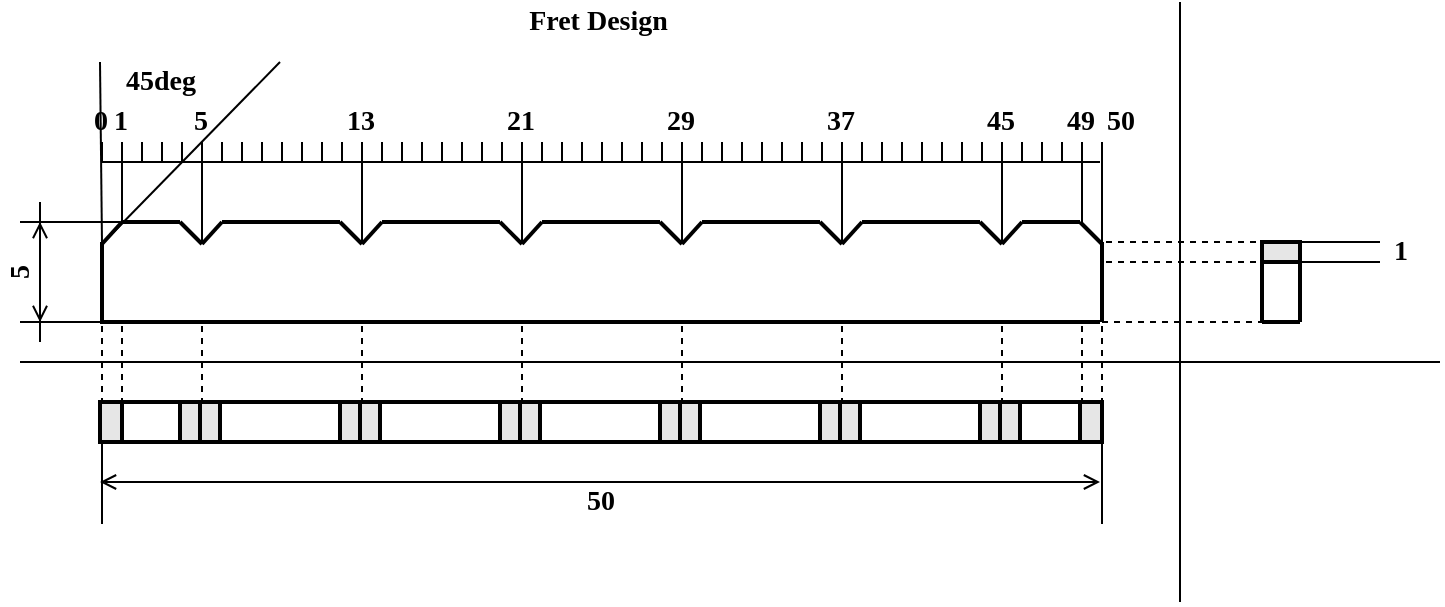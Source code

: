 <mxfile version="20.6.2" type="device"><diagram id="J0-QcimkcFAwbNqvB9mg" name="Page-1"><mxGraphModel dx="1265" dy="775" grid="0" gridSize="10" guides="1" tooltips="1" connect="1" arrows="1" fold="1" page="1" pageScale="1" pageWidth="827" pageHeight="1169" math="0" shadow="0"><root><mxCell id="0"/><mxCell id="1" parent="0"/><mxCell id="lZhmbEfr2zte8-uvcRFp-1" value="" style="endArrow=none;html=1;rounded=0;strokeWidth=2;" edge="1" parent="1"><mxGeometry width="50" height="50" relative="1" as="geometry"><mxPoint x="81" y="480" as="sourcePoint"/><mxPoint x="81" y="440" as="targetPoint"/></mxGeometry></mxCell><mxCell id="lZhmbEfr2zte8-uvcRFp-2" value="" style="endArrow=none;html=1;rounded=0;strokeWidth=2;" edge="1" parent="1"><mxGeometry width="50" height="50" relative="1" as="geometry"><mxPoint x="80" y="480" as="sourcePoint"/><mxPoint x="580" y="480" as="targetPoint"/></mxGeometry></mxCell><mxCell id="lZhmbEfr2zte8-uvcRFp-3" value="" style="endArrow=none;html=1;rounded=0;strokeWidth=1;" edge="1" parent="1"><mxGeometry width="50" height="50" relative="1" as="geometry"><mxPoint x="40" y="480" as="sourcePoint"/><mxPoint x="80" y="480" as="targetPoint"/></mxGeometry></mxCell><mxCell id="lZhmbEfr2zte8-uvcRFp-4" value="" style="endArrow=none;html=1;rounded=0;strokeWidth=1;" edge="1" parent="1"><mxGeometry width="50" height="50" relative="1" as="geometry"><mxPoint x="40" y="430" as="sourcePoint"/><mxPoint x="90" y="430" as="targetPoint"/></mxGeometry></mxCell><mxCell id="lZhmbEfr2zte8-uvcRFp-5" value="" style="endArrow=none;html=1;rounded=0;strokeWidth=2;" edge="1" parent="1"><mxGeometry width="50" height="50" relative="1" as="geometry"><mxPoint x="81" y="441" as="sourcePoint"/><mxPoint x="91" y="430" as="targetPoint"/></mxGeometry></mxCell><mxCell id="lZhmbEfr2zte8-uvcRFp-6" value="" style="endArrow=none;html=1;rounded=0;strokeWidth=1;" edge="1" parent="1"><mxGeometry width="50" height="50" relative="1" as="geometry"><mxPoint x="81" y="441" as="sourcePoint"/><mxPoint x="170" y="350" as="targetPoint"/></mxGeometry></mxCell><mxCell id="lZhmbEfr2zte8-uvcRFp-7" value="" style="endArrow=none;html=1;rounded=0;strokeWidth=1;" edge="1" parent="1"><mxGeometry width="50" height="50" relative="1" as="geometry"><mxPoint x="81.0" y="441" as="sourcePoint"/><mxPoint x="80" y="350" as="targetPoint"/></mxGeometry></mxCell><mxCell id="lZhmbEfr2zte8-uvcRFp-8" value="" style="endArrow=none;html=1;rounded=0;strokeWidth=1;" edge="1" parent="1"><mxGeometry width="50" height="50" relative="1" as="geometry"><mxPoint x="131" y="441" as="sourcePoint"/><mxPoint x="131" y="400" as="targetPoint"/></mxGeometry></mxCell><mxCell id="lZhmbEfr2zte8-uvcRFp-9" value="" style="endArrow=none;html=1;rounded=0;strokeWidth=1;" edge="1" parent="1"><mxGeometry width="50" height="50" relative="1" as="geometry"><mxPoint x="211" y="441" as="sourcePoint"/><mxPoint x="211" y="400" as="targetPoint"/></mxGeometry></mxCell><mxCell id="lZhmbEfr2zte8-uvcRFp-10" value="" style="endArrow=none;html=1;rounded=0;strokeWidth=1;" edge="1" parent="1"><mxGeometry width="50" height="50" relative="1" as="geometry"><mxPoint x="291" y="441" as="sourcePoint"/><mxPoint x="291" y="400" as="targetPoint"/></mxGeometry></mxCell><mxCell id="lZhmbEfr2zte8-uvcRFp-11" value="" style="endArrow=none;html=1;rounded=0;strokeWidth=1;" edge="1" parent="1"><mxGeometry width="50" height="50" relative="1" as="geometry"><mxPoint x="371" y="441" as="sourcePoint"/><mxPoint x="371" y="400" as="targetPoint"/></mxGeometry></mxCell><mxCell id="lZhmbEfr2zte8-uvcRFp-12" value="" style="endArrow=none;html=1;rounded=0;strokeWidth=1;" edge="1" parent="1"><mxGeometry width="50" height="50" relative="1" as="geometry"><mxPoint x="451" y="441" as="sourcePoint"/><mxPoint x="451" y="400" as="targetPoint"/></mxGeometry></mxCell><mxCell id="lZhmbEfr2zte8-uvcRFp-13" value="" style="endArrow=none;html=1;rounded=0;strokeWidth=1;" edge="1" parent="1"><mxGeometry width="50" height="50" relative="1" as="geometry"><mxPoint x="531" y="441" as="sourcePoint"/><mxPoint x="531" y="400" as="targetPoint"/></mxGeometry></mxCell><mxCell id="lZhmbEfr2zte8-uvcRFp-14" value="" style="endArrow=none;html=1;rounded=0;strokeWidth=1;" edge="1" parent="1"><mxGeometry width="50" height="50" relative="1" as="geometry"><mxPoint x="581" y="441" as="sourcePoint"/><mxPoint x="581" y="400" as="targetPoint"/></mxGeometry></mxCell><mxCell id="lZhmbEfr2zte8-uvcRFp-15" value="" style="endArrow=none;html=1;rounded=0;strokeWidth=1;" edge="1" parent="1"><mxGeometry width="50" height="50" relative="1" as="geometry"><mxPoint x="91" y="430" as="sourcePoint"/><mxPoint x="91" y="400" as="targetPoint"/></mxGeometry></mxCell><mxCell id="lZhmbEfr2zte8-uvcRFp-16" value="" style="endArrow=none;html=1;rounded=0;strokeWidth=1;" edge="1" parent="1"><mxGeometry width="50" height="50" relative="1" as="geometry"><mxPoint x="571" y="430" as="sourcePoint"/><mxPoint x="571" y="400" as="targetPoint"/></mxGeometry></mxCell><mxCell id="lZhmbEfr2zte8-uvcRFp-17" value="" style="endArrow=none;html=1;rounded=0;strokeWidth=2;" edge="1" parent="1"><mxGeometry width="50" height="50" relative="1" as="geometry"><mxPoint x="120" y="430" as="sourcePoint"/><mxPoint x="91" y="430" as="targetPoint"/></mxGeometry></mxCell><mxCell id="lZhmbEfr2zte8-uvcRFp-18" value="" style="endArrow=none;html=1;rounded=0;strokeWidth=2;" edge="1" parent="1"><mxGeometry width="50" height="50" relative="1" as="geometry"><mxPoint x="200" y="430" as="sourcePoint"/><mxPoint x="141" y="430" as="targetPoint"/></mxGeometry></mxCell><mxCell id="lZhmbEfr2zte8-uvcRFp-19" value="" style="endArrow=none;html=1;rounded=0;strokeWidth=2;" edge="1" parent="1"><mxGeometry width="50" height="50" relative="1" as="geometry"><mxPoint x="280" y="430" as="sourcePoint"/><mxPoint x="221" y="430" as="targetPoint"/></mxGeometry></mxCell><mxCell id="lZhmbEfr2zte8-uvcRFp-20" value="" style="endArrow=none;html=1;rounded=0;strokeWidth=2;" edge="1" parent="1"><mxGeometry width="50" height="50" relative="1" as="geometry"><mxPoint x="360" y="430" as="sourcePoint"/><mxPoint x="301" y="430" as="targetPoint"/></mxGeometry></mxCell><mxCell id="lZhmbEfr2zte8-uvcRFp-21" value="" style="endArrow=none;html=1;rounded=0;strokeWidth=2;" edge="1" parent="1"><mxGeometry width="50" height="50" relative="1" as="geometry"><mxPoint x="440" y="430" as="sourcePoint"/><mxPoint x="381" y="430" as="targetPoint"/></mxGeometry></mxCell><mxCell id="lZhmbEfr2zte8-uvcRFp-22" value="" style="endArrow=none;html=1;rounded=0;strokeWidth=2;" edge="1" parent="1"><mxGeometry width="50" height="50" relative="1" as="geometry"><mxPoint x="520" y="430" as="sourcePoint"/><mxPoint x="461" y="430" as="targetPoint"/></mxGeometry></mxCell><mxCell id="lZhmbEfr2zte8-uvcRFp-23" value="" style="endArrow=none;html=1;rounded=0;strokeWidth=2;" edge="1" parent="1"><mxGeometry width="50" height="50" relative="1" as="geometry"><mxPoint x="570" y="430" as="sourcePoint"/><mxPoint x="541" y="430" as="targetPoint"/></mxGeometry></mxCell><mxCell id="lZhmbEfr2zte8-uvcRFp-24" value="" style="endArrow=none;html=1;rounded=0;strokeWidth=2;" edge="1" parent="1"><mxGeometry width="50" height="50" relative="1" as="geometry"><mxPoint x="131" y="441" as="sourcePoint"/><mxPoint x="141" y="430" as="targetPoint"/></mxGeometry></mxCell><mxCell id="lZhmbEfr2zte8-uvcRFp-25" value="" style="endArrow=none;html=1;rounded=0;strokeWidth=2;" edge="1" parent="1"><mxGeometry width="50" height="50" relative="1" as="geometry"><mxPoint x="131" y="441" as="sourcePoint"/><mxPoint x="120" y="430" as="targetPoint"/></mxGeometry></mxCell><mxCell id="lZhmbEfr2zte8-uvcRFp-26" value="" style="endArrow=none;html=1;rounded=0;strokeWidth=2;" edge="1" parent="1"><mxGeometry width="50" height="50" relative="1" as="geometry"><mxPoint x="211" y="441" as="sourcePoint"/><mxPoint x="221" y="430" as="targetPoint"/></mxGeometry></mxCell><mxCell id="lZhmbEfr2zte8-uvcRFp-27" value="" style="endArrow=none;html=1;rounded=0;strokeWidth=2;" edge="1" parent="1"><mxGeometry width="50" height="50" relative="1" as="geometry"><mxPoint x="211" y="441" as="sourcePoint"/><mxPoint x="200" y="430" as="targetPoint"/></mxGeometry></mxCell><mxCell id="lZhmbEfr2zte8-uvcRFp-28" value="" style="endArrow=none;html=1;rounded=0;strokeWidth=2;" edge="1" parent="1"><mxGeometry width="50" height="50" relative="1" as="geometry"><mxPoint x="291" y="441" as="sourcePoint"/><mxPoint x="301" y="430" as="targetPoint"/></mxGeometry></mxCell><mxCell id="lZhmbEfr2zte8-uvcRFp-29" value="" style="endArrow=none;html=1;rounded=0;strokeWidth=2;" edge="1" parent="1"><mxGeometry width="50" height="50" relative="1" as="geometry"><mxPoint x="291" y="441" as="sourcePoint"/><mxPoint x="280" y="430" as="targetPoint"/></mxGeometry></mxCell><mxCell id="lZhmbEfr2zte8-uvcRFp-30" value="" style="endArrow=none;html=1;rounded=0;strokeWidth=2;" edge="1" parent="1"><mxGeometry width="50" height="50" relative="1" as="geometry"><mxPoint x="371" y="441" as="sourcePoint"/><mxPoint x="381" y="430" as="targetPoint"/></mxGeometry></mxCell><mxCell id="lZhmbEfr2zte8-uvcRFp-31" value="" style="endArrow=none;html=1;rounded=0;strokeWidth=2;" edge="1" parent="1"><mxGeometry width="50" height="50" relative="1" as="geometry"><mxPoint x="371" y="441" as="sourcePoint"/><mxPoint x="360" y="430" as="targetPoint"/></mxGeometry></mxCell><mxCell id="lZhmbEfr2zte8-uvcRFp-32" value="" style="endArrow=none;html=1;rounded=0;strokeWidth=2;" edge="1" parent="1"><mxGeometry width="50" height="50" relative="1" as="geometry"><mxPoint x="451" y="441" as="sourcePoint"/><mxPoint x="461" y="430" as="targetPoint"/></mxGeometry></mxCell><mxCell id="lZhmbEfr2zte8-uvcRFp-33" value="" style="endArrow=none;html=1;rounded=0;strokeWidth=2;" edge="1" parent="1"><mxGeometry width="50" height="50" relative="1" as="geometry"><mxPoint x="451" y="441" as="sourcePoint"/><mxPoint x="440" y="430" as="targetPoint"/></mxGeometry></mxCell><mxCell id="lZhmbEfr2zte8-uvcRFp-34" value="" style="endArrow=none;html=1;rounded=0;strokeWidth=2;" edge="1" parent="1"><mxGeometry width="50" height="50" relative="1" as="geometry"><mxPoint x="531" y="441" as="sourcePoint"/><mxPoint x="541" y="430" as="targetPoint"/></mxGeometry></mxCell><mxCell id="lZhmbEfr2zte8-uvcRFp-35" value="" style="endArrow=none;html=1;rounded=0;strokeWidth=2;" edge="1" parent="1"><mxGeometry width="50" height="50" relative="1" as="geometry"><mxPoint x="531" y="441" as="sourcePoint"/><mxPoint x="520" y="430" as="targetPoint"/></mxGeometry></mxCell><mxCell id="lZhmbEfr2zte8-uvcRFp-37" value="" style="endArrow=none;html=1;rounded=0;strokeWidth=2;" edge="1" parent="1"><mxGeometry width="50" height="50" relative="1" as="geometry"><mxPoint x="581" y="441" as="sourcePoint"/><mxPoint x="570" y="430" as="targetPoint"/></mxGeometry></mxCell><mxCell id="lZhmbEfr2zte8-uvcRFp-38" value="" style="endArrow=none;html=1;rounded=0;strokeWidth=2;" edge="1" parent="1"><mxGeometry width="50" height="50" relative="1" as="geometry"><mxPoint x="581" y="480" as="sourcePoint"/><mxPoint x="581" y="440" as="targetPoint"/></mxGeometry></mxCell><mxCell id="lZhmbEfr2zte8-uvcRFp-39" value="" style="endArrow=none;html=1;rounded=0;strokeWidth=1;" edge="1" parent="1"><mxGeometry width="50" height="50" relative="1" as="geometry"><mxPoint x="81" y="400" as="sourcePoint"/><mxPoint x="580" y="400" as="targetPoint"/></mxGeometry></mxCell><mxCell id="lZhmbEfr2zte8-uvcRFp-40" value="0" style="rounded=0;whiteSpace=wrap;html=1;fillColor=none;strokeWidth=2;fontStyle=1;fontFamily=Fira Code;fontSource=https%3A%2F%2Ffonts.googleapis.com%2Fcss%3Ffamily%3DFira%2BCode;fontSize=14;strokeColor=none;" vertex="1" parent="1"><mxGeometry x="71" y="370" width="19" height="20" as="geometry"/></mxCell><mxCell id="lZhmbEfr2zte8-uvcRFp-41" value="" style="endArrow=none;html=1;rounded=0;strokeWidth=1;" edge="1" parent="1"><mxGeometry width="50" height="50" relative="1" as="geometry"><mxPoint x="81" y="400" as="sourcePoint"/><mxPoint x="81" y="390" as="targetPoint"/></mxGeometry></mxCell><mxCell id="lZhmbEfr2zte8-uvcRFp-42" value="" style="endArrow=none;html=1;rounded=0;strokeWidth=1;" edge="1" parent="1"><mxGeometry width="50" height="50" relative="1" as="geometry"><mxPoint x="91" y="400" as="sourcePoint"/><mxPoint x="91" y="390" as="targetPoint"/></mxGeometry></mxCell><mxCell id="lZhmbEfr2zte8-uvcRFp-43" value="" style="endArrow=none;html=1;rounded=0;strokeWidth=1;" edge="1" parent="1"><mxGeometry width="50" height="50" relative="1" as="geometry"><mxPoint x="101" y="400" as="sourcePoint"/><mxPoint x="101" y="390" as="targetPoint"/></mxGeometry></mxCell><mxCell id="lZhmbEfr2zte8-uvcRFp-44" value="" style="endArrow=none;html=1;rounded=0;strokeWidth=1;" edge="1" parent="1"><mxGeometry width="50" height="50" relative="1" as="geometry"><mxPoint x="111" y="400" as="sourcePoint"/><mxPoint x="111" y="390" as="targetPoint"/></mxGeometry></mxCell><mxCell id="lZhmbEfr2zte8-uvcRFp-45" value="" style="endArrow=none;html=1;rounded=0;strokeWidth=1;" edge="1" parent="1"><mxGeometry width="50" height="50" relative="1" as="geometry"><mxPoint x="121" y="400" as="sourcePoint"/><mxPoint x="121" y="390" as="targetPoint"/></mxGeometry></mxCell><mxCell id="lZhmbEfr2zte8-uvcRFp-46" value="" style="endArrow=none;html=1;rounded=0;strokeWidth=1;" edge="1" parent="1"><mxGeometry width="50" height="50" relative="1" as="geometry"><mxPoint x="131" y="400" as="sourcePoint"/><mxPoint x="131" y="390" as="targetPoint"/></mxGeometry></mxCell><mxCell id="lZhmbEfr2zte8-uvcRFp-47" value="" style="endArrow=none;html=1;rounded=0;strokeWidth=1;" edge="1" parent="1"><mxGeometry width="50" height="50" relative="1" as="geometry"><mxPoint x="141" y="400" as="sourcePoint"/><mxPoint x="141" y="390" as="targetPoint"/></mxGeometry></mxCell><mxCell id="lZhmbEfr2zte8-uvcRFp-48" value="" style="endArrow=none;html=1;rounded=0;strokeWidth=1;" edge="1" parent="1"><mxGeometry width="50" height="50" relative="1" as="geometry"><mxPoint x="151" y="400" as="sourcePoint"/><mxPoint x="151" y="390" as="targetPoint"/></mxGeometry></mxCell><mxCell id="lZhmbEfr2zte8-uvcRFp-49" value="" style="endArrow=none;html=1;rounded=0;strokeWidth=1;" edge="1" parent="1"><mxGeometry width="50" height="50" relative="1" as="geometry"><mxPoint x="161" y="400" as="sourcePoint"/><mxPoint x="161" y="390" as="targetPoint"/></mxGeometry></mxCell><mxCell id="lZhmbEfr2zte8-uvcRFp-50" value="" style="endArrow=none;html=1;rounded=0;strokeWidth=1;" edge="1" parent="1"><mxGeometry width="50" height="50" relative="1" as="geometry"><mxPoint x="171" y="400" as="sourcePoint"/><mxPoint x="171" y="390" as="targetPoint"/></mxGeometry></mxCell><mxCell id="lZhmbEfr2zte8-uvcRFp-51" value="" style="endArrow=none;html=1;rounded=0;strokeWidth=1;" edge="1" parent="1"><mxGeometry width="50" height="50" relative="1" as="geometry"><mxPoint x="181" y="400" as="sourcePoint"/><mxPoint x="181" y="390" as="targetPoint"/></mxGeometry></mxCell><mxCell id="lZhmbEfr2zte8-uvcRFp-52" value="" style="endArrow=none;html=1;rounded=0;strokeWidth=1;" edge="1" parent="1"><mxGeometry width="50" height="50" relative="1" as="geometry"><mxPoint x="191" y="400" as="sourcePoint"/><mxPoint x="191" y="390" as="targetPoint"/></mxGeometry></mxCell><mxCell id="lZhmbEfr2zte8-uvcRFp-53" value="" style="endArrow=none;html=1;rounded=0;strokeWidth=1;" edge="1" parent="1"><mxGeometry width="50" height="50" relative="1" as="geometry"><mxPoint x="201" y="400" as="sourcePoint"/><mxPoint x="201" y="390" as="targetPoint"/></mxGeometry></mxCell><mxCell id="lZhmbEfr2zte8-uvcRFp-54" value="" style="endArrow=none;html=1;rounded=0;strokeWidth=1;" edge="1" parent="1"><mxGeometry width="50" height="50" relative="1" as="geometry"><mxPoint x="211" y="400" as="sourcePoint"/><mxPoint x="211" y="390" as="targetPoint"/></mxGeometry></mxCell><mxCell id="lZhmbEfr2zte8-uvcRFp-55" value="" style="endArrow=none;html=1;rounded=0;strokeWidth=1;" edge="1" parent="1"><mxGeometry width="50" height="50" relative="1" as="geometry"><mxPoint x="221" y="400" as="sourcePoint"/><mxPoint x="221" y="390" as="targetPoint"/></mxGeometry></mxCell><mxCell id="lZhmbEfr2zte8-uvcRFp-56" value="" style="endArrow=none;html=1;rounded=0;strokeWidth=1;" edge="1" parent="1"><mxGeometry width="50" height="50" relative="1" as="geometry"><mxPoint x="231" y="400" as="sourcePoint"/><mxPoint x="231" y="390" as="targetPoint"/></mxGeometry></mxCell><mxCell id="lZhmbEfr2zte8-uvcRFp-57" value="" style="endArrow=none;html=1;rounded=0;strokeWidth=1;" edge="1" parent="1"><mxGeometry width="50" height="50" relative="1" as="geometry"><mxPoint x="241" y="400" as="sourcePoint"/><mxPoint x="241" y="390" as="targetPoint"/></mxGeometry></mxCell><mxCell id="lZhmbEfr2zte8-uvcRFp-58" value="" style="endArrow=none;html=1;rounded=0;strokeWidth=1;" edge="1" parent="1"><mxGeometry width="50" height="50" relative="1" as="geometry"><mxPoint x="251" y="400" as="sourcePoint"/><mxPoint x="251" y="390" as="targetPoint"/></mxGeometry></mxCell><mxCell id="lZhmbEfr2zte8-uvcRFp-59" value="" style="endArrow=none;html=1;rounded=0;strokeWidth=1;" edge="1" parent="1"><mxGeometry width="50" height="50" relative="1" as="geometry"><mxPoint x="261" y="400" as="sourcePoint"/><mxPoint x="261" y="390" as="targetPoint"/></mxGeometry></mxCell><mxCell id="lZhmbEfr2zte8-uvcRFp-60" value="" style="endArrow=none;html=1;rounded=0;strokeWidth=1;" edge="1" parent="1"><mxGeometry width="50" height="50" relative="1" as="geometry"><mxPoint x="271" y="400" as="sourcePoint"/><mxPoint x="271" y="390" as="targetPoint"/></mxGeometry></mxCell><mxCell id="lZhmbEfr2zte8-uvcRFp-61" value="" style="endArrow=none;html=1;rounded=0;strokeWidth=1;" edge="1" parent="1"><mxGeometry width="50" height="50" relative="1" as="geometry"><mxPoint x="281" y="400" as="sourcePoint"/><mxPoint x="281" y="390" as="targetPoint"/></mxGeometry></mxCell><mxCell id="lZhmbEfr2zte8-uvcRFp-62" value="" style="endArrow=none;html=1;rounded=0;strokeWidth=1;" edge="1" parent="1"><mxGeometry width="50" height="50" relative="1" as="geometry"><mxPoint x="291" y="400" as="sourcePoint"/><mxPoint x="291" y="390" as="targetPoint"/></mxGeometry></mxCell><mxCell id="lZhmbEfr2zte8-uvcRFp-63" value="" style="endArrow=none;html=1;rounded=0;strokeWidth=1;" edge="1" parent="1"><mxGeometry width="50" height="50" relative="1" as="geometry"><mxPoint x="301" y="400" as="sourcePoint"/><mxPoint x="301" y="390" as="targetPoint"/></mxGeometry></mxCell><mxCell id="lZhmbEfr2zte8-uvcRFp-64" value="" style="endArrow=none;html=1;rounded=0;strokeWidth=1;" edge="1" parent="1"><mxGeometry width="50" height="50" relative="1" as="geometry"><mxPoint x="311" y="400" as="sourcePoint"/><mxPoint x="311" y="390" as="targetPoint"/></mxGeometry></mxCell><mxCell id="lZhmbEfr2zte8-uvcRFp-65" value="" style="endArrow=none;html=1;rounded=0;strokeWidth=1;" edge="1" parent="1"><mxGeometry width="50" height="50" relative="1" as="geometry"><mxPoint x="321" y="400" as="sourcePoint"/><mxPoint x="321" y="390" as="targetPoint"/></mxGeometry></mxCell><mxCell id="lZhmbEfr2zte8-uvcRFp-66" value="" style="endArrow=none;html=1;rounded=0;strokeWidth=1;" edge="1" parent="1"><mxGeometry width="50" height="50" relative="1" as="geometry"><mxPoint x="331" y="400" as="sourcePoint"/><mxPoint x="331" y="390" as="targetPoint"/></mxGeometry></mxCell><mxCell id="lZhmbEfr2zte8-uvcRFp-67" value="" style="endArrow=none;html=1;rounded=0;strokeWidth=1;" edge="1" parent="1"><mxGeometry width="50" height="50" relative="1" as="geometry"><mxPoint x="341" y="400" as="sourcePoint"/><mxPoint x="341" y="390" as="targetPoint"/></mxGeometry></mxCell><mxCell id="lZhmbEfr2zte8-uvcRFp-68" value="" style="endArrow=none;html=1;rounded=0;strokeWidth=1;" edge="1" parent="1"><mxGeometry width="50" height="50" relative="1" as="geometry"><mxPoint x="351" y="400" as="sourcePoint"/><mxPoint x="351" y="390" as="targetPoint"/></mxGeometry></mxCell><mxCell id="lZhmbEfr2zte8-uvcRFp-69" value="" style="endArrow=none;html=1;rounded=0;strokeWidth=1;" edge="1" parent="1"><mxGeometry width="50" height="50" relative="1" as="geometry"><mxPoint x="361" y="400" as="sourcePoint"/><mxPoint x="361" y="390" as="targetPoint"/></mxGeometry></mxCell><mxCell id="lZhmbEfr2zte8-uvcRFp-70" value="" style="endArrow=none;html=1;rounded=0;strokeWidth=1;" edge="1" parent="1"><mxGeometry width="50" height="50" relative="1" as="geometry"><mxPoint x="371" y="400" as="sourcePoint"/><mxPoint x="371" y="390" as="targetPoint"/></mxGeometry></mxCell><mxCell id="lZhmbEfr2zte8-uvcRFp-71" value="" style="endArrow=none;html=1;rounded=0;strokeWidth=1;" edge="1" parent="1"><mxGeometry width="50" height="50" relative="1" as="geometry"><mxPoint x="381" y="400" as="sourcePoint"/><mxPoint x="381" y="390" as="targetPoint"/></mxGeometry></mxCell><mxCell id="lZhmbEfr2zte8-uvcRFp-72" value="" style="endArrow=none;html=1;rounded=0;strokeWidth=1;" edge="1" parent="1"><mxGeometry width="50" height="50" relative="1" as="geometry"><mxPoint x="391" y="400" as="sourcePoint"/><mxPoint x="391" y="390" as="targetPoint"/></mxGeometry></mxCell><mxCell id="lZhmbEfr2zte8-uvcRFp-73" value="" style="endArrow=none;html=1;rounded=0;strokeWidth=1;" edge="1" parent="1"><mxGeometry width="50" height="50" relative="1" as="geometry"><mxPoint x="401" y="400" as="sourcePoint"/><mxPoint x="401" y="390" as="targetPoint"/></mxGeometry></mxCell><mxCell id="lZhmbEfr2zte8-uvcRFp-74" value="" style="endArrow=none;html=1;rounded=0;strokeWidth=1;" edge="1" parent="1"><mxGeometry width="50" height="50" relative="1" as="geometry"><mxPoint x="411" y="400" as="sourcePoint"/><mxPoint x="411" y="390" as="targetPoint"/></mxGeometry></mxCell><mxCell id="lZhmbEfr2zte8-uvcRFp-75" value="" style="endArrow=none;html=1;rounded=0;strokeWidth=1;" edge="1" parent="1"><mxGeometry width="50" height="50" relative="1" as="geometry"><mxPoint x="421" y="400" as="sourcePoint"/><mxPoint x="421" y="390" as="targetPoint"/></mxGeometry></mxCell><mxCell id="lZhmbEfr2zte8-uvcRFp-76" value="" style="endArrow=none;html=1;rounded=0;strokeWidth=1;" edge="1" parent="1"><mxGeometry width="50" height="50" relative="1" as="geometry"><mxPoint x="431" y="400" as="sourcePoint"/><mxPoint x="431" y="390" as="targetPoint"/></mxGeometry></mxCell><mxCell id="lZhmbEfr2zte8-uvcRFp-77" value="" style="endArrow=none;html=1;rounded=0;strokeWidth=1;" edge="1" parent="1"><mxGeometry width="50" height="50" relative="1" as="geometry"><mxPoint x="441" y="400" as="sourcePoint"/><mxPoint x="441" y="390" as="targetPoint"/></mxGeometry></mxCell><mxCell id="lZhmbEfr2zte8-uvcRFp-78" value="" style="endArrow=none;html=1;rounded=0;strokeWidth=1;" edge="1" parent="1"><mxGeometry width="50" height="50" relative="1" as="geometry"><mxPoint x="451" y="400" as="sourcePoint"/><mxPoint x="451" y="390" as="targetPoint"/></mxGeometry></mxCell><mxCell id="lZhmbEfr2zte8-uvcRFp-79" value="" style="endArrow=none;html=1;rounded=0;strokeWidth=1;" edge="1" parent="1"><mxGeometry width="50" height="50" relative="1" as="geometry"><mxPoint x="461" y="400" as="sourcePoint"/><mxPoint x="461" y="390" as="targetPoint"/></mxGeometry></mxCell><mxCell id="lZhmbEfr2zte8-uvcRFp-80" value="" style="endArrow=none;html=1;rounded=0;strokeWidth=1;" edge="1" parent="1"><mxGeometry width="50" height="50" relative="1" as="geometry"><mxPoint x="471" y="400" as="sourcePoint"/><mxPoint x="471" y="390" as="targetPoint"/></mxGeometry></mxCell><mxCell id="lZhmbEfr2zte8-uvcRFp-81" value="" style="endArrow=none;html=1;rounded=0;strokeWidth=1;" edge="1" parent="1"><mxGeometry width="50" height="50" relative="1" as="geometry"><mxPoint x="481" y="400" as="sourcePoint"/><mxPoint x="481" y="390" as="targetPoint"/></mxGeometry></mxCell><mxCell id="lZhmbEfr2zte8-uvcRFp-82" value="" style="endArrow=none;html=1;rounded=0;strokeWidth=1;" edge="1" parent="1"><mxGeometry width="50" height="50" relative="1" as="geometry"><mxPoint x="491" y="400" as="sourcePoint"/><mxPoint x="491" y="390" as="targetPoint"/></mxGeometry></mxCell><mxCell id="lZhmbEfr2zte8-uvcRFp-83" value="" style="endArrow=none;html=1;rounded=0;strokeWidth=1;" edge="1" parent="1"><mxGeometry width="50" height="50" relative="1" as="geometry"><mxPoint x="501" y="400" as="sourcePoint"/><mxPoint x="501" y="390" as="targetPoint"/></mxGeometry></mxCell><mxCell id="lZhmbEfr2zte8-uvcRFp-84" value="" style="endArrow=none;html=1;rounded=0;strokeWidth=1;" edge="1" parent="1"><mxGeometry width="50" height="50" relative="1" as="geometry"><mxPoint x="511" y="400" as="sourcePoint"/><mxPoint x="511" y="390" as="targetPoint"/></mxGeometry></mxCell><mxCell id="lZhmbEfr2zte8-uvcRFp-85" value="" style="endArrow=none;html=1;rounded=0;strokeWidth=1;" edge="1" parent="1"><mxGeometry width="50" height="50" relative="1" as="geometry"><mxPoint x="521" y="400" as="sourcePoint"/><mxPoint x="521" y="390" as="targetPoint"/></mxGeometry></mxCell><mxCell id="lZhmbEfr2zte8-uvcRFp-86" value="" style="endArrow=none;html=1;rounded=0;strokeWidth=1;" edge="1" parent="1"><mxGeometry width="50" height="50" relative="1" as="geometry"><mxPoint x="531" y="400" as="sourcePoint"/><mxPoint x="531" y="390" as="targetPoint"/></mxGeometry></mxCell><mxCell id="lZhmbEfr2zte8-uvcRFp-87" value="" style="endArrow=none;html=1;rounded=0;strokeWidth=1;" edge="1" parent="1"><mxGeometry width="50" height="50" relative="1" as="geometry"><mxPoint x="541" y="400" as="sourcePoint"/><mxPoint x="541" y="390" as="targetPoint"/></mxGeometry></mxCell><mxCell id="lZhmbEfr2zte8-uvcRFp-88" value="" style="endArrow=none;html=1;rounded=0;strokeWidth=1;" edge="1" parent="1"><mxGeometry width="50" height="50" relative="1" as="geometry"><mxPoint x="551" y="400" as="sourcePoint"/><mxPoint x="551" y="390" as="targetPoint"/></mxGeometry></mxCell><mxCell id="lZhmbEfr2zte8-uvcRFp-89" value="" style="endArrow=none;html=1;rounded=0;strokeWidth=1;" edge="1" parent="1"><mxGeometry width="50" height="50" relative="1" as="geometry"><mxPoint x="561" y="400" as="sourcePoint"/><mxPoint x="561" y="390" as="targetPoint"/></mxGeometry></mxCell><mxCell id="lZhmbEfr2zte8-uvcRFp-90" value="" style="endArrow=none;html=1;rounded=0;strokeWidth=1;" edge="1" parent="1"><mxGeometry width="50" height="50" relative="1" as="geometry"><mxPoint x="571" y="400" as="sourcePoint"/><mxPoint x="571" y="390" as="targetPoint"/></mxGeometry></mxCell><mxCell id="lZhmbEfr2zte8-uvcRFp-91" value="" style="endArrow=none;html=1;rounded=0;strokeWidth=1;" edge="1" parent="1"><mxGeometry width="50" height="50" relative="1" as="geometry"><mxPoint x="581" y="400" as="sourcePoint"/><mxPoint x="581" y="390" as="targetPoint"/></mxGeometry></mxCell><mxCell id="lZhmbEfr2zte8-uvcRFp-92" value="1" style="rounded=0;whiteSpace=wrap;html=1;fillColor=none;strokeWidth=2;fontStyle=1;fontFamily=Fira Code;fontSource=https%3A%2F%2Ffonts.googleapis.com%2Fcss%3Ffamily%3DFira%2BCode;fontSize=14;strokeColor=none;" vertex="1" parent="1"><mxGeometry x="81" y="370" width="19" height="20" as="geometry"/></mxCell><mxCell id="lZhmbEfr2zte8-uvcRFp-93" value="5" style="rounded=0;whiteSpace=wrap;html=1;fillColor=none;strokeWidth=2;fontStyle=1;fontFamily=Fira Code;fontSource=https%3A%2F%2Ffonts.googleapis.com%2Fcss%3Ffamily%3DFira%2BCode;fontSize=14;strokeColor=none;" vertex="1" parent="1"><mxGeometry x="121" y="370" width="19" height="20" as="geometry"/></mxCell><mxCell id="lZhmbEfr2zte8-uvcRFp-94" value="13" style="rounded=0;whiteSpace=wrap;html=1;fillColor=none;strokeWidth=2;fontStyle=1;fontFamily=Fira Code;fontSource=https%3A%2F%2Ffonts.googleapis.com%2Fcss%3Ffamily%3DFira%2BCode;fontSize=14;strokeColor=none;" vertex="1" parent="1"><mxGeometry x="201" y="370" width="19" height="20" as="geometry"/></mxCell><mxCell id="lZhmbEfr2zte8-uvcRFp-95" value="21" style="rounded=0;whiteSpace=wrap;html=1;fillColor=none;strokeWidth=2;fontStyle=1;fontFamily=Fira Code;fontSource=https%3A%2F%2Ffonts.googleapis.com%2Fcss%3Ffamily%3DFira%2BCode;fontSize=14;strokeColor=none;" vertex="1" parent="1"><mxGeometry x="281" y="370" width="19" height="20" as="geometry"/></mxCell><mxCell id="lZhmbEfr2zte8-uvcRFp-96" value="29" style="rounded=0;whiteSpace=wrap;html=1;fillColor=none;strokeWidth=2;fontStyle=1;fontFamily=Fira Code;fontSource=https%3A%2F%2Ffonts.googleapis.com%2Fcss%3Ffamily%3DFira%2BCode;fontSize=14;strokeColor=none;" vertex="1" parent="1"><mxGeometry x="361" y="370" width="19" height="20" as="geometry"/></mxCell><mxCell id="lZhmbEfr2zte8-uvcRFp-97" value="37" style="rounded=0;whiteSpace=wrap;html=1;fillColor=none;strokeWidth=2;fontStyle=1;fontFamily=Fira Code;fontSource=https%3A%2F%2Ffonts.googleapis.com%2Fcss%3Ffamily%3DFira%2BCode;fontSize=14;strokeColor=none;" vertex="1" parent="1"><mxGeometry x="441" y="370" width="19" height="20" as="geometry"/></mxCell><mxCell id="lZhmbEfr2zte8-uvcRFp-98" value="45" style="rounded=0;whiteSpace=wrap;html=1;fillColor=none;strokeWidth=2;fontStyle=1;fontFamily=Fira Code;fontSource=https%3A%2F%2Ffonts.googleapis.com%2Fcss%3Ffamily%3DFira%2BCode;fontSize=14;strokeColor=none;" vertex="1" parent="1"><mxGeometry x="521" y="370" width="19" height="20" as="geometry"/></mxCell><mxCell id="lZhmbEfr2zte8-uvcRFp-99" value="49" style="rounded=0;whiteSpace=wrap;html=1;fillColor=none;strokeWidth=2;fontStyle=1;fontFamily=Fira Code;fontSource=https%3A%2F%2Ffonts.googleapis.com%2Fcss%3Ffamily%3DFira%2BCode;fontSize=14;strokeColor=none;" vertex="1" parent="1"><mxGeometry x="561" y="370" width="19" height="20" as="geometry"/></mxCell><mxCell id="lZhmbEfr2zte8-uvcRFp-100" value="50" style="rounded=0;whiteSpace=wrap;html=1;fillColor=none;strokeWidth=2;fontStyle=1;fontFamily=Fira Code;fontSource=https%3A%2F%2Ffonts.googleapis.com%2Fcss%3Ffamily%3DFira%2BCode;fontSize=14;strokeColor=none;" vertex="1" parent="1"><mxGeometry x="581" y="370" width="19" height="20" as="geometry"/></mxCell><mxCell id="lZhmbEfr2zte8-uvcRFp-101" value="45deg" style="rounded=0;whiteSpace=wrap;html=1;fillColor=none;strokeWidth=2;fontStyle=1;fontFamily=Fira Code;fontSource=https%3A%2F%2Ffonts.googleapis.com%2Fcss%3Ffamily%3DFira%2BCode;fontSize=14;strokeColor=none;" vertex="1" parent="1"><mxGeometry x="101" y="350" width="19" height="20" as="geometry"/></mxCell><mxCell id="lZhmbEfr2zte8-uvcRFp-102" value="" style="endArrow=none;html=1;rounded=0;strokeWidth=1;" edge="1" parent="1"><mxGeometry width="50" height="50" relative="1" as="geometry"><mxPoint x="50" y="490" as="sourcePoint"/><mxPoint x="50" y="420" as="targetPoint"/></mxGeometry></mxCell><mxCell id="lZhmbEfr2zte8-uvcRFp-103" value="" style="endArrow=open;html=1;rounded=0;strokeWidth=1;startArrow=open;startFill=0;endFill=0;" edge="1" parent="1"><mxGeometry width="50" height="50" relative="1" as="geometry"><mxPoint x="50" y="480" as="sourcePoint"/><mxPoint x="50" y="430" as="targetPoint"/></mxGeometry></mxCell><mxCell id="lZhmbEfr2zte8-uvcRFp-104" value="" style="endArrow=none;html=1;rounded=0;strokeWidth=1;" edge="1" parent="1"><mxGeometry width="50" height="50" relative="1" as="geometry"><mxPoint x="40" y="500" as="sourcePoint"/><mxPoint x="750" y="500" as="targetPoint"/></mxGeometry></mxCell><mxCell id="lZhmbEfr2zte8-uvcRFp-105" value="" style="endArrow=none;html=1;rounded=0;strokeWidth=1;" edge="1" parent="1"><mxGeometry width="50" height="50" relative="1" as="geometry"><mxPoint x="620" y="320" as="sourcePoint"/><mxPoint x="620" y="620" as="targetPoint"/></mxGeometry></mxCell><mxCell id="lZhmbEfr2zte8-uvcRFp-106" value="" style="endArrow=none;html=1;rounded=0;strokeWidth=2;" edge="1" parent="1"><mxGeometry width="50" height="50" relative="1" as="geometry"><mxPoint x="80" y="520" as="sourcePoint"/><mxPoint x="580" y="520" as="targetPoint"/></mxGeometry></mxCell><mxCell id="lZhmbEfr2zte8-uvcRFp-107" value="" style="endArrow=none;html=1;rounded=0;strokeWidth=2;" edge="1" parent="1"><mxGeometry width="50" height="50" relative="1" as="geometry"><mxPoint x="80" y="540" as="sourcePoint"/><mxPoint x="580" y="540" as="targetPoint"/></mxGeometry></mxCell><mxCell id="lZhmbEfr2zte8-uvcRFp-108" value="" style="endArrow=none;html=1;rounded=0;strokeWidth=2;" edge="1" parent="1"><mxGeometry width="50" height="50" relative="1" as="geometry"><mxPoint x="661" y="480" as="sourcePoint"/><mxPoint x="661" y="440" as="targetPoint"/></mxGeometry></mxCell><mxCell id="lZhmbEfr2zte8-uvcRFp-109" value="" style="endArrow=none;html=1;rounded=0;strokeWidth=2;" edge="1" parent="1"><mxGeometry width="50" height="50" relative="1" as="geometry"><mxPoint x="680" y="480" as="sourcePoint"/><mxPoint x="680" y="440" as="targetPoint"/></mxGeometry></mxCell><mxCell id="lZhmbEfr2zte8-uvcRFp-110" value="5" style="rounded=0;whiteSpace=wrap;html=1;fillColor=none;strokeWidth=2;fontStyle=1;fontFamily=Fira Code;fontSource=https%3A%2F%2Ffonts.googleapis.com%2Fcss%3Ffamily%3DFira%2BCode;fontSize=14;strokeColor=none;rotation=-90;" vertex="1" parent="1"><mxGeometry x="31" y="445" width="19" height="20" as="geometry"/></mxCell><mxCell id="lZhmbEfr2zte8-uvcRFp-111" value="" style="endArrow=none;html=1;rounded=0;strokeWidth=2;" edge="1" parent="1"><mxGeometry width="50" height="50" relative="1" as="geometry"><mxPoint x="81" y="540" as="sourcePoint"/><mxPoint x="81" y="520" as="targetPoint"/></mxGeometry></mxCell><mxCell id="lZhmbEfr2zte8-uvcRFp-112" value="" style="endArrow=none;html=1;rounded=0;strokeWidth=2;" edge="1" parent="1"><mxGeometry width="50" height="50" relative="1" as="geometry"><mxPoint x="581" y="540" as="sourcePoint"/><mxPoint x="581" y="520" as="targetPoint"/></mxGeometry></mxCell><mxCell id="lZhmbEfr2zte8-uvcRFp-117" value="" style="rounded=0;whiteSpace=wrap;html=1;fontSize=14;strokeWidth=2;fillColor=#E6E6E6;" vertex="1" parent="1"><mxGeometry x="520" y="520" width="20" height="20" as="geometry"/></mxCell><mxCell id="lZhmbEfr2zte8-uvcRFp-113" value="" style="endArrow=none;html=1;rounded=0;strokeWidth=2;" edge="1" parent="1"><mxGeometry width="50" height="50" relative="1" as="geometry"><mxPoint x="530" y="540" as="sourcePoint"/><mxPoint x="530" y="520" as="targetPoint"/></mxGeometry></mxCell><mxCell id="lZhmbEfr2zte8-uvcRFp-118" value="" style="rounded=0;whiteSpace=wrap;html=1;fontSize=14;strokeWidth=2;fillColor=#E6E6E6;" vertex="1" parent="1"><mxGeometry x="440" y="520" width="20" height="20" as="geometry"/></mxCell><mxCell id="lZhmbEfr2zte8-uvcRFp-119" value="" style="endArrow=none;html=1;rounded=0;strokeWidth=2;" edge="1" parent="1"><mxGeometry width="50" height="50" relative="1" as="geometry"><mxPoint x="450" y="540" as="sourcePoint"/><mxPoint x="450" y="520" as="targetPoint"/></mxGeometry></mxCell><mxCell id="lZhmbEfr2zte8-uvcRFp-120" value="" style="rounded=0;whiteSpace=wrap;html=1;fontSize=14;strokeWidth=2;fillColor=#E6E6E6;" vertex="1" parent="1"><mxGeometry x="360" y="520" width="20" height="20" as="geometry"/></mxCell><mxCell id="lZhmbEfr2zte8-uvcRFp-121" value="" style="endArrow=none;html=1;rounded=0;strokeWidth=2;" edge="1" parent="1"><mxGeometry width="50" height="50" relative="1" as="geometry"><mxPoint x="370" y="540" as="sourcePoint"/><mxPoint x="370" y="520" as="targetPoint"/></mxGeometry></mxCell><mxCell id="lZhmbEfr2zte8-uvcRFp-122" value="" style="rounded=0;whiteSpace=wrap;html=1;fontSize=14;strokeWidth=2;fillColor=#E6E6E6;" vertex="1" parent="1"><mxGeometry x="280" y="520" width="20" height="20" as="geometry"/></mxCell><mxCell id="lZhmbEfr2zte8-uvcRFp-123" value="" style="endArrow=none;html=1;rounded=0;strokeWidth=2;" edge="1" parent="1"><mxGeometry width="50" height="50" relative="1" as="geometry"><mxPoint x="290" y="540" as="sourcePoint"/><mxPoint x="290" y="520" as="targetPoint"/></mxGeometry></mxCell><mxCell id="lZhmbEfr2zte8-uvcRFp-124" value="" style="rounded=0;whiteSpace=wrap;html=1;fontSize=14;strokeWidth=2;fillColor=#E6E6E6;" vertex="1" parent="1"><mxGeometry x="200" y="520" width="20" height="20" as="geometry"/></mxCell><mxCell id="lZhmbEfr2zte8-uvcRFp-125" value="" style="endArrow=none;html=1;rounded=0;strokeWidth=2;" edge="1" parent="1"><mxGeometry width="50" height="50" relative="1" as="geometry"><mxPoint x="210" y="540" as="sourcePoint"/><mxPoint x="210" y="520" as="targetPoint"/></mxGeometry></mxCell><mxCell id="lZhmbEfr2zte8-uvcRFp-126" value="" style="rounded=0;whiteSpace=wrap;html=1;fontSize=14;strokeWidth=2;fillColor=#E6E6E6;" vertex="1" parent="1"><mxGeometry x="120" y="520" width="20" height="20" as="geometry"/></mxCell><mxCell id="lZhmbEfr2zte8-uvcRFp-127" value="" style="endArrow=none;html=1;rounded=0;strokeWidth=2;" edge="1" parent="1"><mxGeometry width="50" height="50" relative="1" as="geometry"><mxPoint x="130" y="540" as="sourcePoint"/><mxPoint x="130" y="520" as="targetPoint"/></mxGeometry></mxCell><mxCell id="lZhmbEfr2zte8-uvcRFp-128" value="" style="rounded=0;whiteSpace=wrap;html=1;fontSize=14;strokeWidth=2;fillColor=#E6E6E6;" vertex="1" parent="1"><mxGeometry x="570" y="520" width="11" height="20" as="geometry"/></mxCell><mxCell id="lZhmbEfr2zte8-uvcRFp-129" value="" style="rounded=0;whiteSpace=wrap;html=1;fontSize=14;strokeWidth=2;fillColor=#E6E6E6;" vertex="1" parent="1"><mxGeometry x="80" y="520" width="11" height="20" as="geometry"/></mxCell><mxCell id="lZhmbEfr2zte8-uvcRFp-131" value="" style="endArrow=none;html=1;rounded=0;strokeWidth=1;dashed=1;" edge="1" parent="1"><mxGeometry width="50" height="50" relative="1" as="geometry"><mxPoint x="581" y="521" as="sourcePoint"/><mxPoint x="581" y="480" as="targetPoint"/></mxGeometry></mxCell><mxCell id="lZhmbEfr2zte8-uvcRFp-132" value="" style="endArrow=none;html=1;rounded=0;strokeWidth=1;dashed=1;" edge="1" parent="1"><mxGeometry width="50" height="50" relative="1" as="geometry"><mxPoint x="571" y="521" as="sourcePoint"/><mxPoint x="571" y="480" as="targetPoint"/></mxGeometry></mxCell><mxCell id="lZhmbEfr2zte8-uvcRFp-133" value="" style="endArrow=none;html=1;rounded=0;strokeWidth=1;dashed=1;" edge="1" parent="1"><mxGeometry width="50" height="50" relative="1" as="geometry"><mxPoint x="531" y="521" as="sourcePoint"/><mxPoint x="531" y="480" as="targetPoint"/></mxGeometry></mxCell><mxCell id="lZhmbEfr2zte8-uvcRFp-134" value="" style="endArrow=none;html=1;rounded=0;strokeWidth=1;dashed=1;" edge="1" parent="1"><mxGeometry width="50" height="50" relative="1" as="geometry"><mxPoint x="451" y="521" as="sourcePoint"/><mxPoint x="451" y="480" as="targetPoint"/></mxGeometry></mxCell><mxCell id="lZhmbEfr2zte8-uvcRFp-135" value="" style="endArrow=none;html=1;rounded=0;strokeWidth=1;dashed=1;" edge="1" parent="1"><mxGeometry width="50" height="50" relative="1" as="geometry"><mxPoint x="371" y="521" as="sourcePoint"/><mxPoint x="371" y="480" as="targetPoint"/></mxGeometry></mxCell><mxCell id="lZhmbEfr2zte8-uvcRFp-136" value="" style="endArrow=none;html=1;rounded=0;strokeWidth=1;dashed=1;" edge="1" parent="1"><mxGeometry width="50" height="50" relative="1" as="geometry"><mxPoint x="291" y="521" as="sourcePoint"/><mxPoint x="291" y="480" as="targetPoint"/></mxGeometry></mxCell><mxCell id="lZhmbEfr2zte8-uvcRFp-137" value="" style="endArrow=none;html=1;rounded=0;strokeWidth=1;dashed=1;" edge="1" parent="1"><mxGeometry width="50" height="50" relative="1" as="geometry"><mxPoint x="211" y="521" as="sourcePoint"/><mxPoint x="211" y="480" as="targetPoint"/></mxGeometry></mxCell><mxCell id="lZhmbEfr2zte8-uvcRFp-138" value="" style="endArrow=none;html=1;rounded=0;strokeWidth=1;dashed=1;" edge="1" parent="1"><mxGeometry width="50" height="50" relative="1" as="geometry"><mxPoint x="131" y="521" as="sourcePoint"/><mxPoint x="131" y="480" as="targetPoint"/></mxGeometry></mxCell><mxCell id="lZhmbEfr2zte8-uvcRFp-139" value="" style="endArrow=none;html=1;rounded=0;strokeWidth=1;dashed=1;" edge="1" parent="1"><mxGeometry width="50" height="50" relative="1" as="geometry"><mxPoint x="91" y="521" as="sourcePoint"/><mxPoint x="91" y="480" as="targetPoint"/></mxGeometry></mxCell><mxCell id="lZhmbEfr2zte8-uvcRFp-140" value="" style="endArrow=none;html=1;rounded=0;strokeWidth=1;dashed=1;" edge="1" parent="1"><mxGeometry width="50" height="50" relative="1" as="geometry"><mxPoint x="81" y="521" as="sourcePoint"/><mxPoint x="81" y="480" as="targetPoint"/></mxGeometry></mxCell><mxCell id="lZhmbEfr2zte8-uvcRFp-141" value="" style="endArrow=none;html=1;rounded=0;strokeWidth=1;" edge="1" parent="1"><mxGeometry width="50" height="50" relative="1" as="geometry"><mxPoint x="581" y="581" as="sourcePoint"/><mxPoint x="581" y="540" as="targetPoint"/></mxGeometry></mxCell><mxCell id="lZhmbEfr2zte8-uvcRFp-142" value="" style="endArrow=none;html=1;rounded=0;strokeWidth=1;" edge="1" parent="1"><mxGeometry width="50" height="50" relative="1" as="geometry"><mxPoint x="81" y="581" as="sourcePoint"/><mxPoint x="81" y="540" as="targetPoint"/></mxGeometry></mxCell><mxCell id="lZhmbEfr2zte8-uvcRFp-143" value="" style="endArrow=open;html=1;rounded=0;strokeWidth=1;startArrow=open;startFill=0;endFill=0;" edge="1" parent="1"><mxGeometry width="50" height="50" relative="1" as="geometry"><mxPoint x="80" y="560" as="sourcePoint"/><mxPoint x="580" y="560" as="targetPoint"/></mxGeometry></mxCell><mxCell id="lZhmbEfr2zte8-uvcRFp-144" value="50" style="rounded=0;whiteSpace=wrap;html=1;fillColor=none;strokeWidth=2;fontStyle=1;fontFamily=Fira Code;fontSource=https%3A%2F%2Ffonts.googleapis.com%2Fcss%3Ffamily%3DFira%2BCode;fontSize=14;strokeColor=none;" vertex="1" parent="1"><mxGeometry x="321" y="560" width="19" height="20" as="geometry"/></mxCell><mxCell id="lZhmbEfr2zte8-uvcRFp-145" value="" style="endArrow=none;html=1;rounded=0;strokeWidth=2;" edge="1" parent="1"><mxGeometry width="50" height="50" relative="1" as="geometry"><mxPoint x="680" y="480" as="sourcePoint"/><mxPoint x="661" y="480" as="targetPoint"/></mxGeometry></mxCell><mxCell id="lZhmbEfr2zte8-uvcRFp-147" value="" style="rounded=0;whiteSpace=wrap;html=1;strokeWidth=2;fontSize=14;fillColor=#E6E6E6;" vertex="1" parent="1"><mxGeometry x="661" y="440" width="19" height="10" as="geometry"/></mxCell><mxCell id="lZhmbEfr2zte8-uvcRFp-148" value="" style="endArrow=none;html=1;rounded=0;strokeWidth=1;dashed=1;" edge="1" parent="1"><mxGeometry width="50" height="50" relative="1" as="geometry"><mxPoint x="700" y="440" as="sourcePoint"/><mxPoint x="580" y="440" as="targetPoint"/></mxGeometry></mxCell><mxCell id="lZhmbEfr2zte8-uvcRFp-149" value="" style="endArrow=none;html=1;rounded=0;strokeWidth=1;dashed=1;" edge="1" parent="1"><mxGeometry width="50" height="50" relative="1" as="geometry"><mxPoint x="700" y="450" as="sourcePoint"/><mxPoint x="580" y="450" as="targetPoint"/></mxGeometry></mxCell><mxCell id="lZhmbEfr2zte8-uvcRFp-150" value="" style="endArrow=none;html=1;rounded=0;strokeWidth=1;dashed=1;" edge="1" parent="1"><mxGeometry width="50" height="50" relative="1" as="geometry"><mxPoint x="680" y="480" as="sourcePoint"/><mxPoint x="580" y="480" as="targetPoint"/></mxGeometry></mxCell><mxCell id="lZhmbEfr2zte8-uvcRFp-151" value="" style="endArrow=none;html=1;rounded=0;strokeWidth=1;" edge="1" parent="1"><mxGeometry width="50" height="50" relative="1" as="geometry"><mxPoint x="720" y="440" as="sourcePoint"/><mxPoint x="681" y="440" as="targetPoint"/></mxGeometry></mxCell><mxCell id="lZhmbEfr2zte8-uvcRFp-152" value="" style="endArrow=none;html=1;rounded=0;strokeWidth=1;" edge="1" parent="1"><mxGeometry width="50" height="50" relative="1" as="geometry"><mxPoint x="720" y="450" as="sourcePoint"/><mxPoint x="681" y="450" as="targetPoint"/></mxGeometry></mxCell><mxCell id="lZhmbEfr2zte8-uvcRFp-154" value="1" style="rounded=0;whiteSpace=wrap;html=1;fillColor=none;strokeWidth=2;fontStyle=1;fontFamily=Fira Code;fontSource=https%3A%2F%2Ffonts.googleapis.com%2Fcss%3Ffamily%3DFira%2BCode;fontSize=14;strokeColor=none;rotation=0;" vertex="1" parent="1"><mxGeometry x="721" y="435" width="19" height="20" as="geometry"/></mxCell><mxCell id="lZhmbEfr2zte8-uvcRFp-155" value="Fret Design&amp;nbsp;" style="rounded=0;whiteSpace=wrap;html=1;fillColor=none;strokeWidth=2;fontStyle=1;fontFamily=Fira Code;fontSource=https%3A%2F%2Ffonts.googleapis.com%2Fcss%3Ffamily%3DFira%2BCode;fontSize=14;strokeColor=none;align=center;" vertex="1" parent="1"><mxGeometry x="170.5" y="320" width="320" height="20" as="geometry"/></mxCell></root></mxGraphModel></diagram></mxfile>